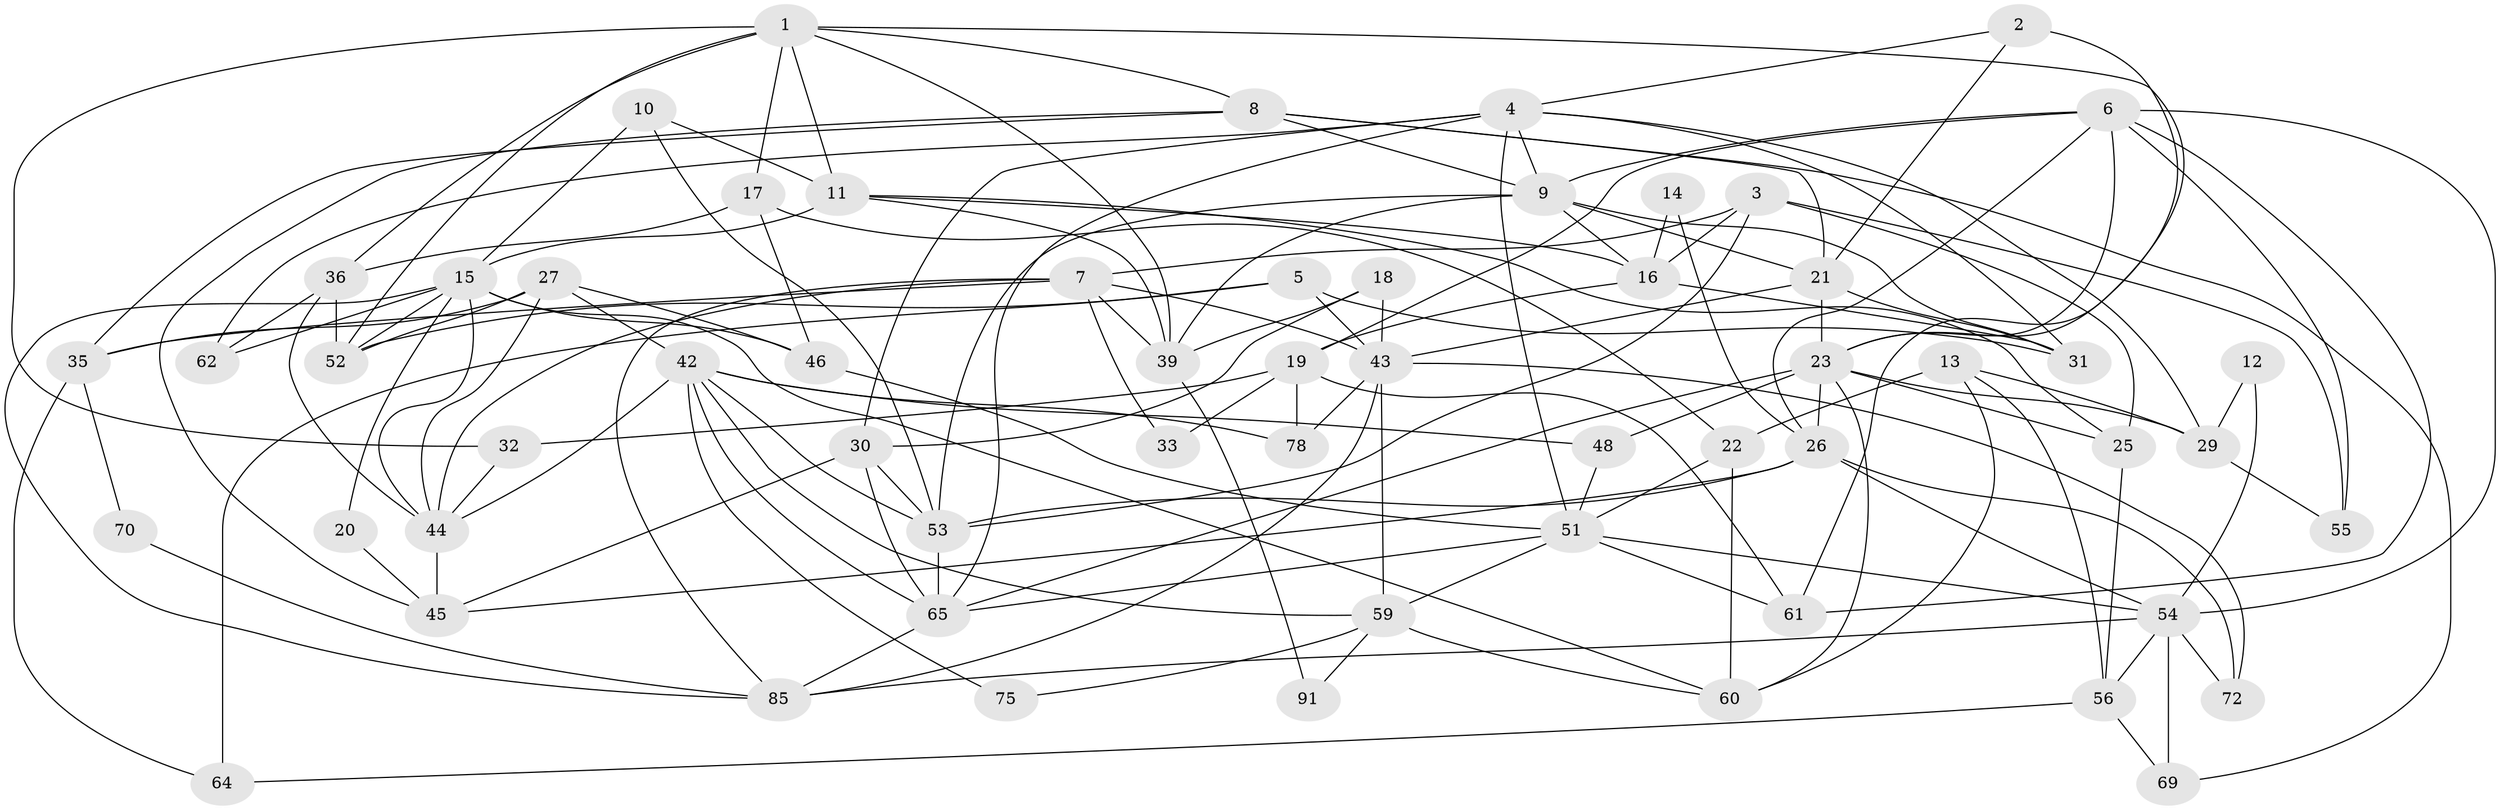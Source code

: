 // Generated by graph-tools (version 1.1) at 2025/23/03/03/25 07:23:59]
// undirected, 59 vertices, 147 edges
graph export_dot {
graph [start="1"]
  node [color=gray90,style=filled];
  1 [super="+24"];
  2 [super="+67"];
  3 [super="+37"];
  4 [super="+84"];
  5 [super="+49"];
  6 [super="+41"];
  7 [super="+89"];
  8 [super="+81"];
  9 [super="+77"];
  10;
  11 [super="+57"];
  12;
  13 [super="+34"];
  14;
  15 [super="+79"];
  16;
  17;
  18;
  19 [super="+88"];
  20;
  21 [super="+82"];
  22 [super="+38"];
  23 [super="+93"];
  25 [super="+40"];
  26 [super="+28"];
  27;
  29;
  30 [super="+47"];
  31 [super="+73"];
  32;
  33;
  35 [super="+83"];
  36 [super="+63"];
  39;
  42 [super="+92"];
  43 [super="+68"];
  44 [super="+50"];
  45 [super="+90"];
  46 [super="+71"];
  48;
  51 [super="+86"];
  52 [super="+76"];
  53;
  54 [super="+87"];
  55;
  56 [super="+58"];
  59 [super="+66"];
  60;
  61;
  62;
  64 [super="+80"];
  65 [super="+74"];
  69;
  70;
  72;
  75;
  78;
  85;
  91;
  1 -- 61;
  1 -- 39;
  1 -- 11;
  1 -- 17;
  1 -- 32;
  1 -- 52;
  1 -- 8;
  1 -- 36;
  2 -- 21;
  2 -- 4;
  2 -- 23;
  3 -- 16;
  3 -- 55;
  3 -- 25;
  3 -- 53;
  3 -- 7;
  4 -- 29;
  4 -- 31;
  4 -- 65;
  4 -- 62;
  4 -- 51;
  4 -- 30;
  4 -- 9;
  5 -- 52 [weight=2];
  5 -- 64;
  5 -- 43;
  5 -- 31 [weight=2];
  6 -- 55;
  6 -- 19;
  6 -- 54;
  6 -- 26;
  6 -- 61;
  6 -- 23;
  6 -- 9;
  7 -- 85;
  7 -- 33;
  7 -- 35;
  7 -- 39;
  7 -- 44;
  7 -- 43;
  8 -- 35 [weight=2];
  8 -- 69;
  8 -- 21;
  8 -- 9;
  8 -- 45;
  9 -- 39;
  9 -- 16;
  9 -- 53;
  9 -- 21;
  9 -- 31;
  10 -- 53;
  10 -- 11;
  10 -- 15;
  11 -- 16;
  11 -- 25;
  11 -- 39;
  11 -- 15;
  12 -- 29;
  12 -- 54;
  13 -- 22;
  13 -- 60;
  13 -- 29;
  13 -- 56;
  14 -- 26;
  14 -- 16;
  15 -- 60;
  15 -- 52;
  15 -- 62;
  15 -- 44;
  15 -- 20;
  15 -- 85;
  15 -- 46;
  16 -- 31;
  16 -- 19;
  17 -- 36;
  17 -- 46;
  17 -- 22;
  18 -- 43;
  18 -- 39;
  18 -- 30;
  19 -- 61;
  19 -- 78;
  19 -- 32;
  19 -- 33;
  20 -- 45;
  21 -- 31;
  21 -- 43;
  21 -- 23;
  22 -- 60;
  22 -- 51;
  23 -- 29;
  23 -- 48;
  23 -- 65;
  23 -- 25;
  23 -- 26;
  23 -- 60;
  25 -- 56;
  26 -- 53;
  26 -- 54;
  26 -- 72;
  26 -- 45;
  27 -- 35;
  27 -- 44;
  27 -- 46;
  27 -- 52;
  27 -- 42;
  29 -- 55;
  30 -- 53;
  30 -- 65;
  30 -- 45;
  32 -- 44;
  35 -- 64;
  35 -- 70;
  36 -- 44;
  36 -- 62;
  36 -- 52;
  39 -- 91;
  42 -- 53;
  42 -- 78;
  42 -- 48;
  42 -- 65;
  42 -- 75;
  42 -- 44;
  42 -- 59;
  43 -- 59;
  43 -- 78;
  43 -- 72;
  43 -- 85;
  44 -- 45;
  46 -- 51;
  48 -- 51;
  51 -- 65;
  51 -- 54;
  51 -- 61;
  51 -- 59;
  53 -- 65;
  54 -- 69;
  54 -- 72;
  54 -- 85;
  54 -- 56;
  56 -- 69;
  56 -- 64;
  59 -- 75;
  59 -- 91;
  59 -- 60;
  65 -- 85;
  70 -- 85;
}
